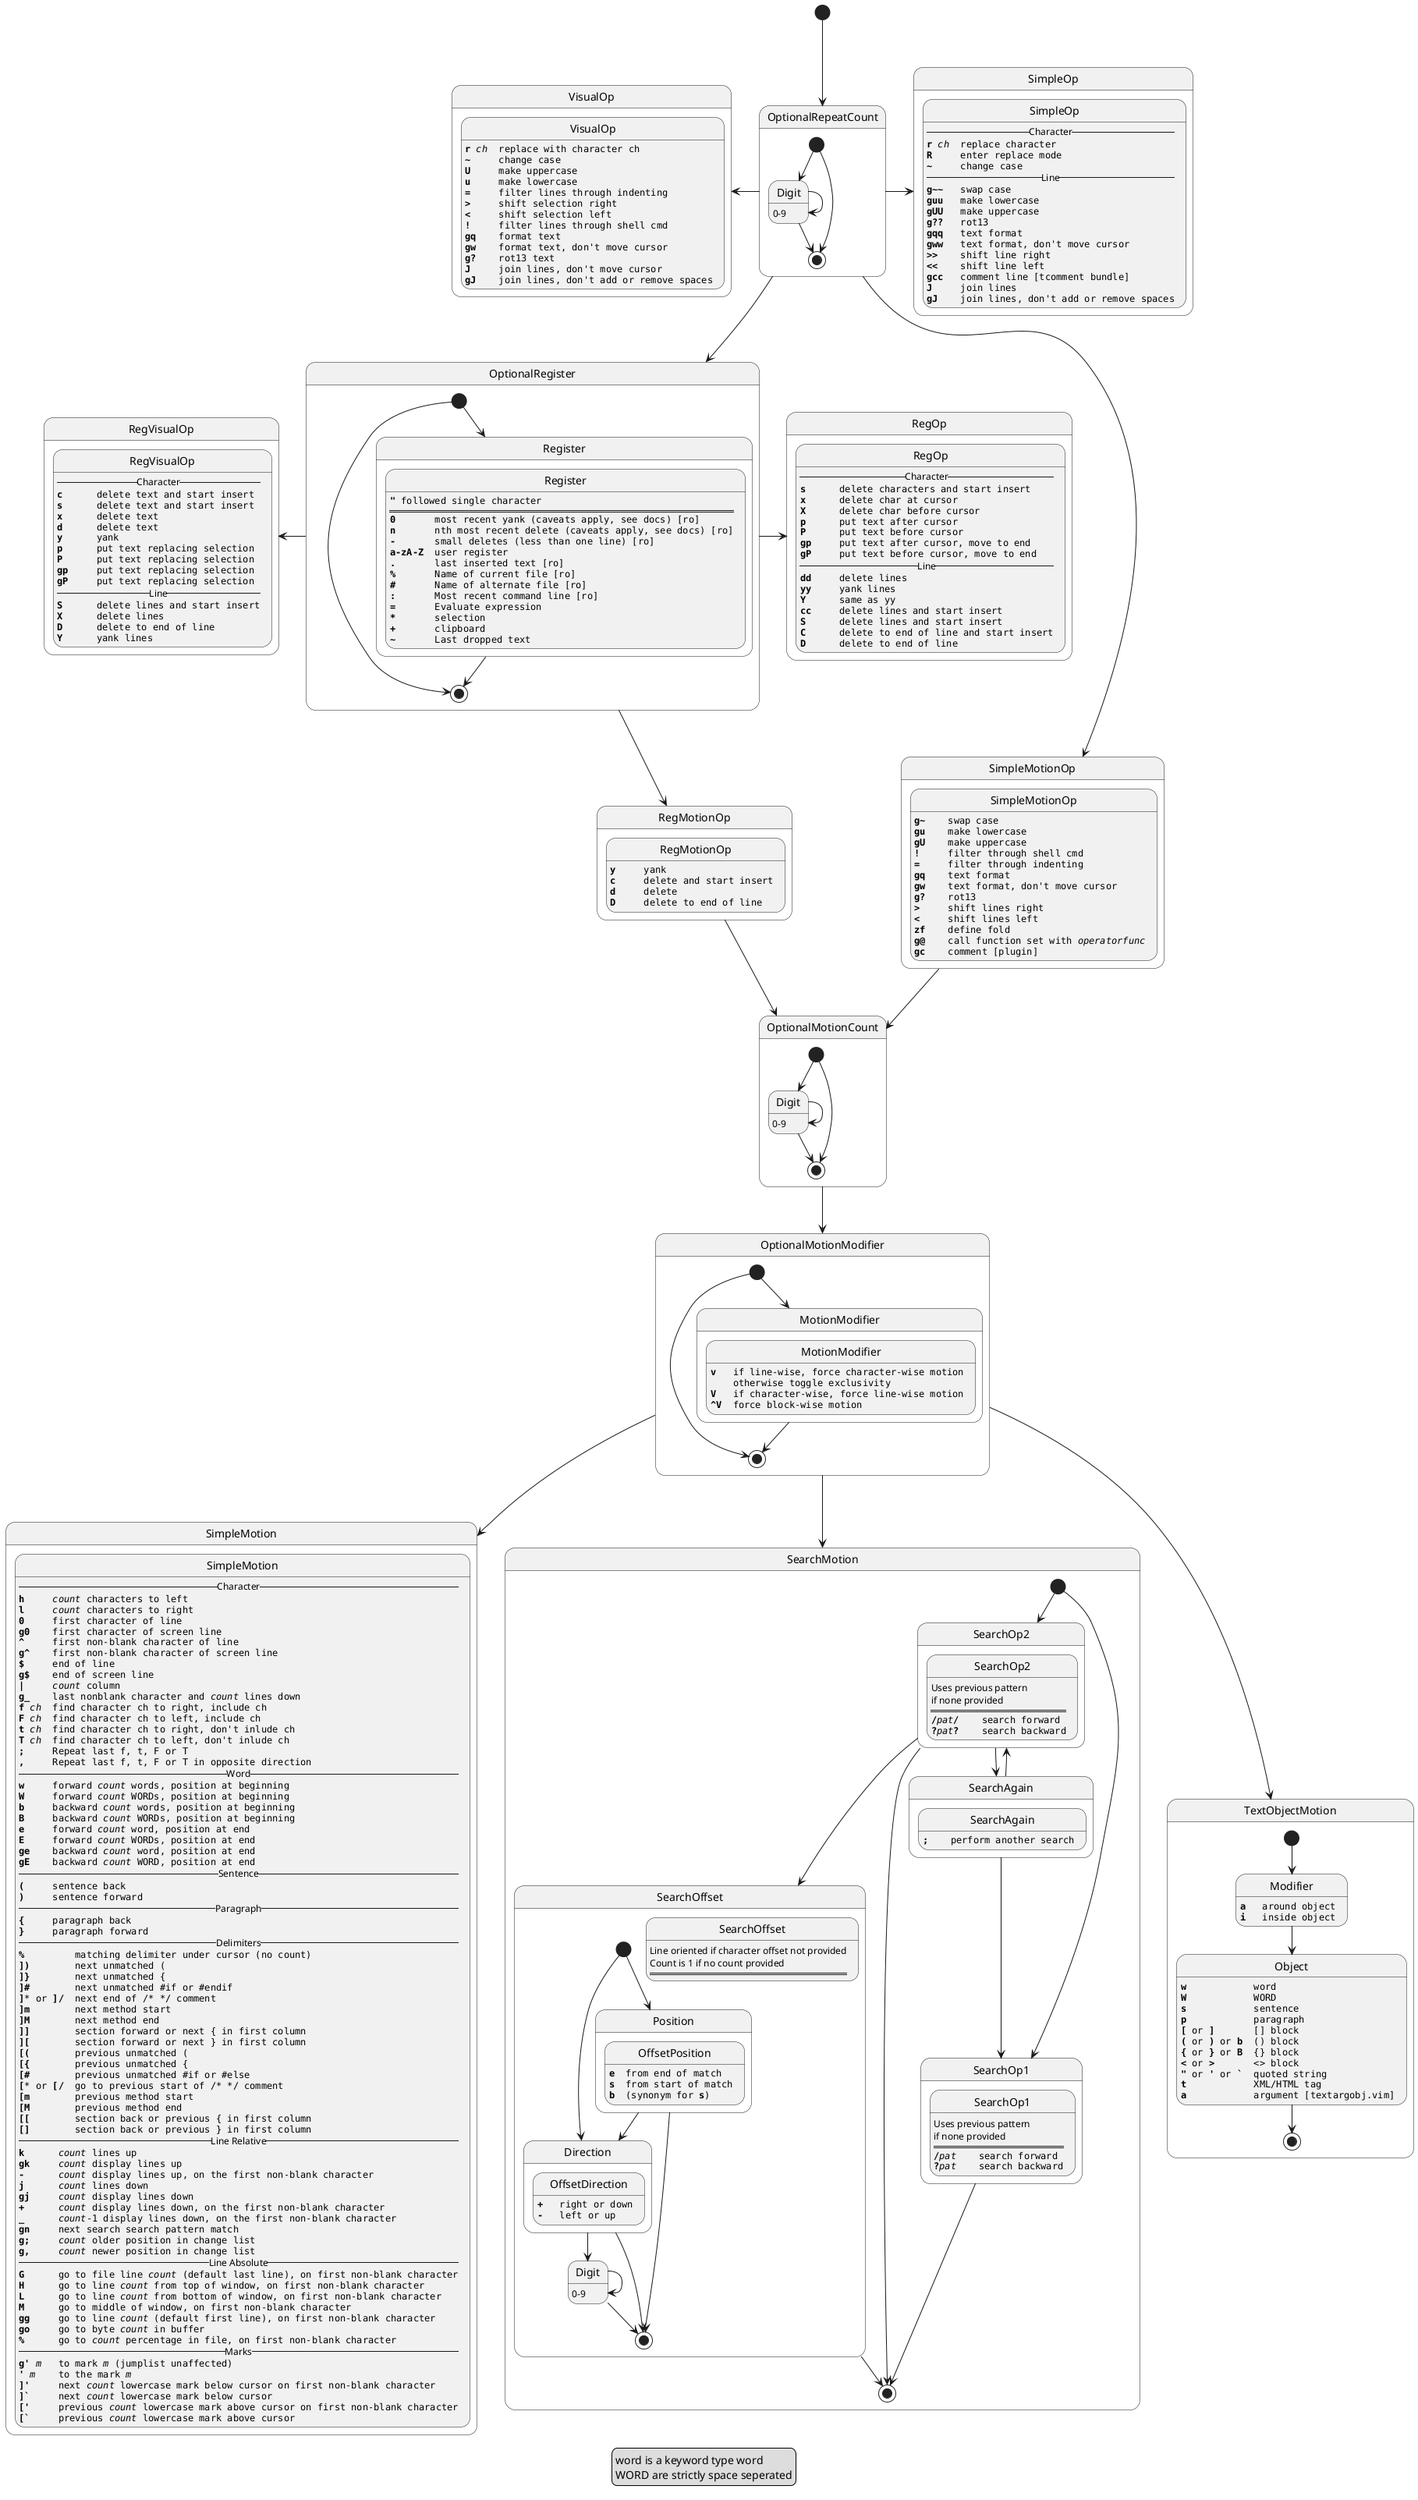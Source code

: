 @startuml

' TODO
' add note on visual states about what they do


[*] --> OptionalRepeatCount

OptionalRepeatCount -left-> VisualOp
OptionalRepeatCount -right-> SimpleOp
OptionalRepeatCount --> OptionalRegister
OptionalRepeatCount --> SimpleMotionOp


OptionalRegister -->  RegMotionOp
OptionalRegister -left->  RegVisualOp
OptionalRegister -right->  RegOp

SimpleMotionOp -down-> OptionalMotionCount
RegMotionOp --> OptionalMotionCount

OptionalMotionCount --> OptionalMotionModifier
OptionalMotionModifier -down-> SimpleMotion
OptionalMotionModifier -down-> SearchMotion
OptionalMotionModifier -down-> TextObjectMotion

'TextObjectMotion --> [*]
'SimpleMotion --> [*]
'SearchMotion --> [*]
'RegVisualOp --> [*]
'RegOp --> [*]

state OptionalRepeatCount {
	state "Digit" as RepeatDigit: 0-9
	[*] --> [*]
	[*] --> RepeatDigit
	RepeatDigit --> [*]
	RepeatDigit -right-> RepeatDigit
}

state OptionalRegister {
	[*] --> [*]
	[*] -down-> Register
	Register -down-> [*]
	state Register {
		state Register: ""**"** followed single character""
		state Register: ====
		state Register: ""**0**       most recent yank (caveats apply, see docs) [ro] ""
		state Register: ""**n**       nth most recent delete (caveats apply, see docs) [ro]""
		state Register: ""**-**       small deletes (less than one line) [ro]""
		state Register: ""**a-zA-Z**  user register""
		state Register: ""**.**       last inserted text [ro]""
		state Register: ""**%**       Name of current file [ro]""
		state Register: ""**#**       Name of alternate file [ro]""
		state Register: ""**:**       Most recent command line [ro]""
		state Register: ""**=**       Evaluate expression""
		state Register: ""**~***       selection""
		state Register: ""**+**       clipboard""
		state Register: ""**~ **      Last dropped text""
	}
}

state RegMotionOp {
	state RegMotionOp: ""**y**     yank""
	state RegMotionOp: ""**c**     delete and start insert""
	state RegMotionOp: ""**d**     delete""
	state RegMotionOp: ""**D**     delete to end of line""
}

state OptionalMotionCount {
	state "Digit" as MotionDigit: 0-9
	[*] --> [*]
	[*] --> MotionDigit
	MotionDigit -right-> MotionDigit
	MotionDigit --> [*]
}

state OptionalMotionModifier {
	[*] --> [*]
	[*] -down-> MotionModifier
	MotionModifier -down-> [*]
	state MotionModifier {
		state MotionModifier: ""**v**   if line-wise, force character-wise motion""
		state MotionModifier: ""    otherwise toggle exclusivity""
		state MotionModifier: ""**V**   if character-wise, force line-wise motion""
		state MotionModifier: ""**^V**  force block-wise motion""
	}
}

' can be preceded by count
state SimpleOp {
	state SimpleOp: --Character--
	state SimpleOp: ""**r** //ch//  replace character""
	state SimpleOp: ""**R**     enter replace mode""
	state SimpleOp: ""**~ **    change case""
	state SimpleOp: --Line--
	state SimpleOp: ""**g~~ **  swap case""
	state SimpleOp: ""**guu**   make lowercase""
	state SimpleOp: ""**gUU**   make uppercase""
	state SimpleOp: ""**g??**   rot13""
	state SimpleOp: ""**gqq**   text format""
	state SimpleOp: ""**gww**   text format, don't move cursor""
	state SimpleOp: ""**>>**    shift line right""
	state SimpleOp: ""**<<**    shift line left""
	state SimpleOp: ""**gcc**   comment line [tcomment bundle]""
	state SimpleOp: ""**J**     join lines""
	state SimpleOp: ""**gJ**    join lines, don't add or remove spaces""
}

' no register, operates on visual selection
state VisualOp {
	state VisualOp: ""**r** //ch//  replace with character ch""
	state VisualOp: ""**~ **    change case""
	state VisualOp: ""**U**     make uppercase""
	state VisualOp: ""**u**     make lowercase""
	state VisualOp: ""**=**     filter lines through indenting""
	state VisualOp: ""**>**     shift selection right""
	state VisualOp: ""**<**     shift selection left""
	state VisualOp: ""**!**     filter lines through shell cmd""
	state VisualOp: ""**gq**    format text""
	state VisualOp: ""**gw**    format text, don't move cursor""
	state VisualOp: ""**g?**    rot13 text""
	state VisualOp: ""**J**     join lines, don't move cursor""
	state VisualOp: ""**gJ**    join lines, don't add or remove spaces""

}

' can be preceded by count and/or register
state RegOp {
	state RegOp: --Character--
	state RegOp: ""**s**      delete characters and start insert""
	state RegOp: ""**x**      delete char at cursor""
	state RegOp: ""**X**      delete char before cursor""
	state RegOp: ""**p**      put text after cursor""
	state RegOp: ""**P**      put text before cursor""
	state RegOp: ""**gp**     put text after cursor, move to end""
	state RegOp: ""**gP**     put text before cursor, move to end""
	state RegOp: --Line--
	state RegOp: ""**dd**     delete lines""
	state RegOp: ""**yy**     yank lines""
	state RegOp: ""**Y**      same as yy""
	state RegOp: ""**cc**     delete lines and start insert""
	state RegOp: ""**S**      delete lines and start insert""
	state RegOp: ""**C**      delete to end of line and start insert""
	state RegOp: ""**D**      delete to end of line""
}

' can be preceded by register, operates on visual selection
state RegVisualOp {
	state RegVisualOp: --Character--
	state RegVisualOp: ""**c**      delete text and start insert""
	state RegVisualOp: ""**s**      delete text and start insert""
	state RegVisualOp: ""**x**      delete text""
	state RegVisualOp: ""**d**      delete text""
	state RegVisualOp: ""**y**      yank""
	state RegVisualOp: ""**p**      put text replacing selection""
	state RegVisualOp: ""**P**      put text replacing selection""
	state RegVisualOp: ""**gp**     put text replacing selection""
	state RegVisualOp: ""**gP**     put text replacing selection""
	state RegVisualOp: --Line--
	state RegVisualOp: ""**S**      delete lines and start insert""
	state RegVisualOp: ""**X**      delete lines""
	state RegVisualOp: ""**D**      delete to end of line""
	state RegVisualOp: ""**Y**      yank lines""
}

state SimpleMotionOp {
	state SimpleMotionOp: ""**g~ **   swap case""
	state SimpleMotionOp: ""**gu**    make lowercase""
	state SimpleMotionOp: ""**gU**    make uppercase""
	state SimpleMotionOp: ""**!**     filter through shell cmd""
	state SimpleMotionOp: ""**=**     filter through indenting""
	state SimpleMotionOp: ""**gq**    text format""
	state SimpleMotionOp: ""**gw**    text format, don't move cursor""
	state SimpleMotionOp: ""**g?**    rot13""
	state SimpleMotionOp: ""**>**     shift lines right""
	state SimpleMotionOp: ""**<**     shift lines left""
	state SimpleMotionOp: ""**zf**    define fold""
	state SimpleMotionOp: ""**g@**    call function set with //operatorfunc//""
	state SimpleMotionOp: ""**gc**    comment [plugin]""
}

state TextObjectMotion {
	[*] --> Modifier
	Modifier --> Object
	Object --> [*]

	state Modifier: ""**a**   around object""
	state Modifier: ""**i**   inside object""

	state Object: ""**w**            word""
	state Object: ""**W**            WORD""
	state Object: ""**s**            sentence""
	state Object: ""**p**            paragraph""
	state Object: ""**[** or **]**       [] block""
	state Object: ""**(** or **)** or **b**  () block""
	state Object: ""**{** or **}** or **B**  {} block""
	state Object: ""**<** or **>**       <> block""
	state Object: ""**"** or **'** or **`**  quoted string""
	state Object: ""**t**            XML/HTML tag""
	state Object: ""**a**            argument [textargobj.vim]""
}

state SimpleMotion {
	state SimpleMotion: --Character--
	state SimpleMotion: ""**h**     //count// characters to left""
	state SimpleMotion: ""**l**     //count// characters to right""
	state SimpleMotion: ""**0**     first character of line""
	state SimpleMotion: ""**g0**    first character of screen line""
	state SimpleMotion: ""**^**     first non-blank character of line""
	state SimpleMotion: ""**g^**    first non-blank character of screen line""
	state SimpleMotion: ""**$**     end of line""
	state SimpleMotion: ""**g$**    end of screen line""
	state SimpleMotion: ""**|**     //count// column""
	state SimpleMotion: ""**g_**    last nonblank character and //count// lines down""
	state SimpleMotion: ""**f** //ch//  find character ch to right, include ch""
	state SimpleMotion: ""**F** //ch//  find character ch to left, include ch""
	state SimpleMotion: ""**t** //ch//  find character ch to right, don't inlude ch""
	state SimpleMotion: ""**T** //ch//  find character ch to left, don't inlude ch""
	state SimpleMotion: ""**;**     Repeat last f, t, F or T""
	state SimpleMotion: ""**,**     Repeat last f, t, F or T in opposite direction""

	state SimpleMotion: --Word--
	state SimpleMotion: ""**w**     forward //count// words, position at beginning""
	state SimpleMotion: ""**W**     forward //count// WORDs, position at beginning""
	state SimpleMotion: ""**b**     backward //count// words, position at beginning""
	state SimpleMotion: ""**B**     backward //count// WORDs, position at beginning""
	state SimpleMotion: ""**e**     forward //count// word, position at end""
	state SimpleMotion: ""**E**     forward //count// WORDs, position at end""
	state SimpleMotion: ""**ge**    backward //count// word, position at end""
	state SimpleMotion: ""**gE**    backward //count// WORD, position at end""

	state SimpleMotion: --Sentence--
	state SimpleMotion: ""**(**     sentence back""
	state SimpleMotion: ""**)**     sentence forward""
	state SimpleMotion: --Paragraph--
	state SimpleMotion: ""**{**     paragraph back""
	state SimpleMotion: ""**}**     paragraph forward""

	state SimpleMotion: --Delimiters--
	state SimpleMotion: ""**%**         matching delimiter under cursor (no count)""
	state SimpleMotion: ""**])**        next unmatched (""
	state SimpleMotion: ""**]}**        next unmatched {""
	state SimpleMotion: ""**]#**        next unmatched #if or #endif""
	state SimpleMotion: ""**]*** or **]/**  next end of /* */ comment""
	state SimpleMotion: ""**]m**        next method start""
	state SimpleMotion: ""**]M**        next method end""
	state SimpleMotion: ""**]]**        section forward or next { in first column""
	state SimpleMotion: ""**][**        section forward or next } in first column""

	state SimpleMotion: ""**[(**        previous unmatched (""
	state SimpleMotion: ""**[{**        previous unmatched {""
	state SimpleMotion: ""**[#**        previous unmatched #if or #else""
	state SimpleMotion: ""**[*** or **[/**  go to previous start of /* */ comment""
	state SimpleMotion: ""**[m**        previous method start""
	state SimpleMotion: ""**[M**        previous method end""
	state SimpleMotion: ""**[[**        section back or previous { in first column""
	state SimpleMotion: ""**[]**        section back or previous } in first column""

	state SimpleMotion: --Line Relative--
	state SimpleMotion: ""**k**      //count// lines up""
	state SimpleMotion: ""**gk**     //count// display lines up""
	state SimpleMotion: ""**-**      //count// display lines up, on the first non-blank character""
	state SimpleMotion: ""**j**      //count// lines down""
	state SimpleMotion: ""**gj**     //count// display lines down""
	state SimpleMotion: ""**+**      //count// display lines down, on the first non-blank character""
	state SimpleMotion: ""**_**      //count//-1 display lines down, on the first non-blank character""
	state SimpleMotion: ""**gn**     next search search pattern match""
	state SimpleMotion: ""**g;**     //count// older position in change list""
	state SimpleMotion: ""**g,**     //count// newer position in change list""

	state SimpleMotion: --Line Absolute--
	state SimpleMotion: ""**G**      go to file line //count// (default last line), on first non-blank character""
	state SimpleMotion: ""**H**      go to line //count// from top of window, on first non-blank character""
	state SimpleMotion: ""**L**      go to line //count// from bottom of window, on first non-blank character""
	state SimpleMotion: ""**M**      go to middle of window, on first non-blank character""
	state SimpleMotion: ""**gg**     go to line //count// (default first line), on first non-blank character""
	state SimpleMotion: ""**go**     go to byte //count// in buffer""
	state SimpleMotion: ""**%**      go to //count// percentage in file, on first non-blank character""

	state SimpleMotion: --Marks--
	state SimpleMotion: ""**g'** //m//   to mark //m// (jumplist unaffected)""
	state SimpleMotion: ""**'** //m//    to the mark //m//""
	state SimpleMotion: ""**]'**     next //count// lowercase mark below cursor on first non-blank character""
	state SimpleMotion: ""**]`**     next //count// lowercase mark below cursor""
	state SimpleMotion: ""**['**     previous //count// lowercase mark above cursor on first non-blank character""
	state SimpleMotion: ""**[`**     previous //count// lowercase mark above cursor""
}

state SearchMotion {
	[*] --> SearchOp1
	[*] --> SearchOp2
	SearchOp2 --> SearchOffset
	SearchOp2 -right-> SearchAgain
	SearchAgain --> SearchOp1
	SearchAgain --> SearchOp2
	SearchOffset --> [*]
	SearchOp1 --> [*]
	SearchOp2 --> [*]

	state SearchOp1 {
		state SearchOp1: Uses previous pattern\nif none provided
		state SearchOp1: =====
		state SearchOp1: ""**/**//pat//    search forward""
		state SearchOp1: ""**?**//pat//    search backward""
	}
	state SearchOp2 {
		state SearchOp2: Uses previous pattern\nif none provided
		state SearchOp2: =====
		state SearchOp2: ""**/**//pat//**/**    search forward""
		state SearchOp2: ""**?**//pat//**?**    search backward""
	}
	state SearchOffset {
		state SearchOffset: Line oriented if character offset not provided\nCount is 1 if no count provided
		state SearchOffset: =====

		[*] --> OffsetPosition
		[*] --> OffsetDirection
		OffsetPosition --> [*]
		OffsetPosition -down-> OffsetDirection
		OffsetDirection --> [*]
		OffsetDirection --> OffsetCount
		OffsetCount --> [*]

		state "Position" as OffsetPosition {
			state OffsetPosition: ""**e**  from end of match""
			state OffsetPosition: ""**s**  from start of match""
			state OffsetPosition: ""**b**  (synonym for **s**)""
		}

		state "Direction" as OffsetDirection {
			state OffsetDirection: ""**+**   right or down""
			state OffsetDirection: ""**-**   left or up""
		}

		state "Digit" as OffsetCount: 0-9
		OffsetCount -right-> OffsetCount
	}
	state SearchAgain {
		state SearchAgain: ""**;**    perform another search""
	}
}


legend
word is a keyword type word
WORD are strictly space seperated
endlegend
@enduml
